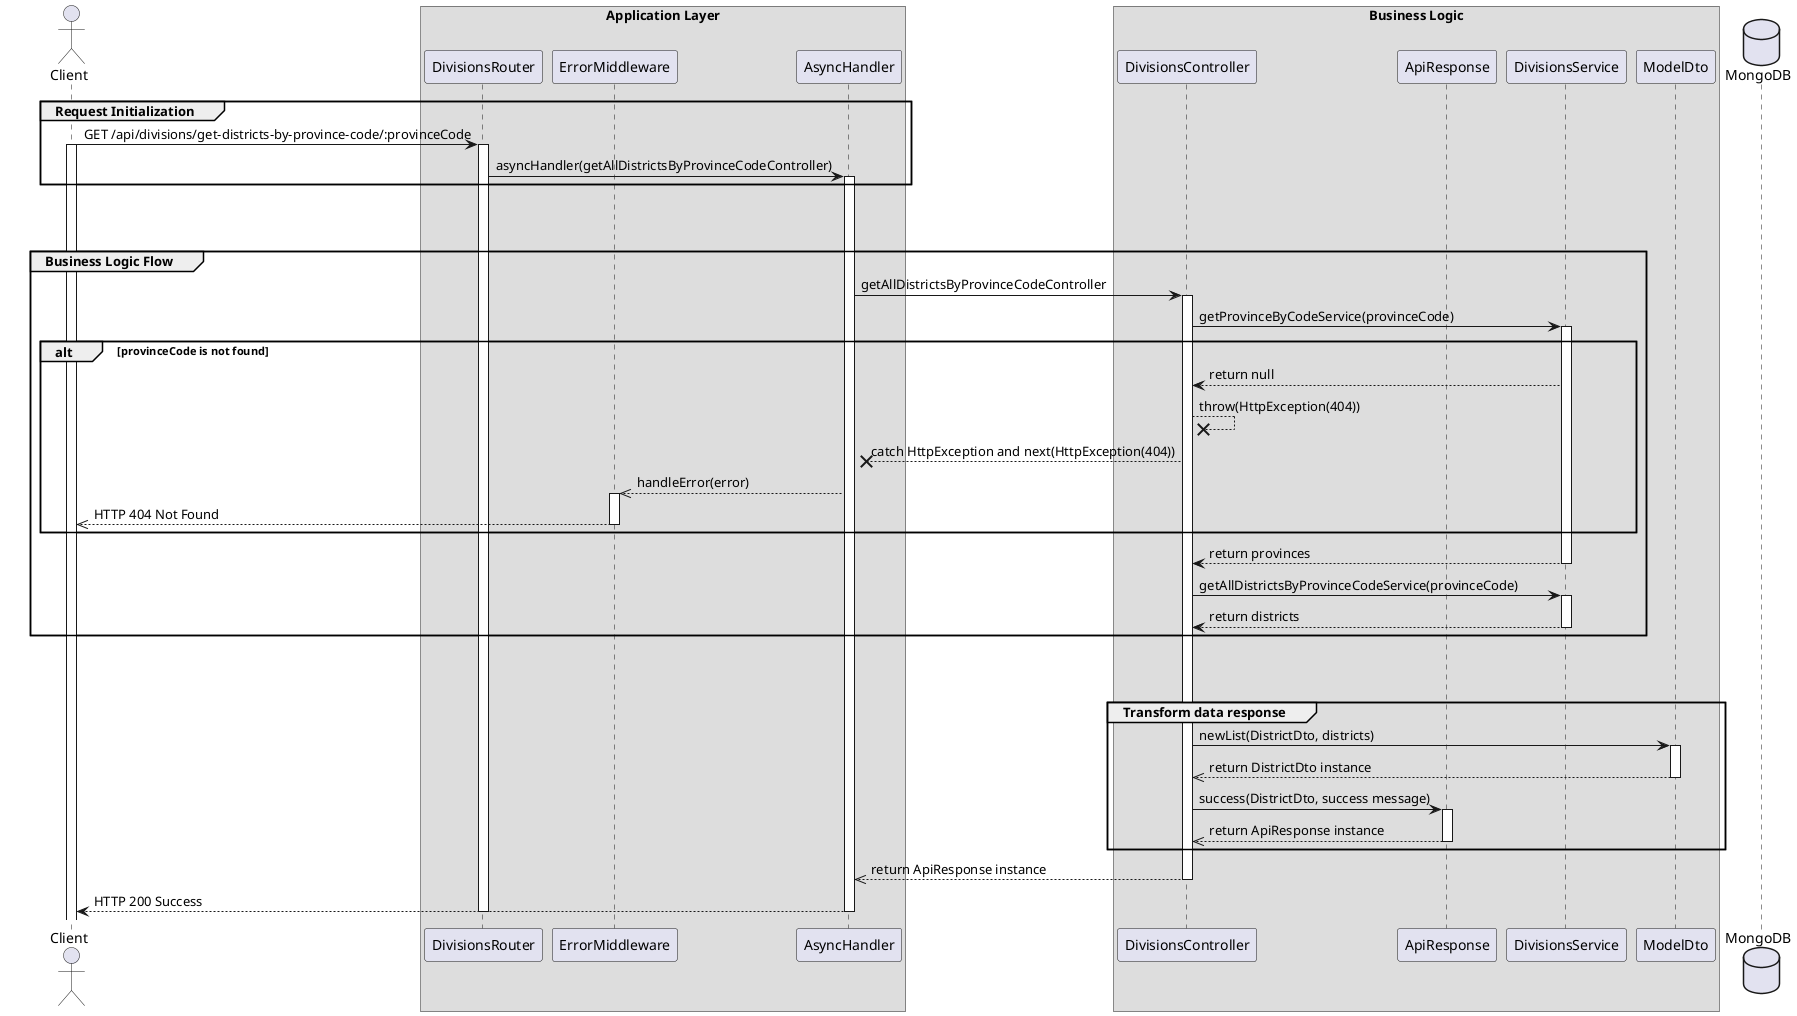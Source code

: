 @startuml View list Disctricts

actor Client

box "Application Layer"
participant DivisionsRouter 
participant ErrorMiddleware 
participant AsyncHandler 
end box


box "Business Logic"
participant DivisionsController
participant ApiResponse
participant DivisionsService 
participant ModelDto
end box

database MongoDB

' Step 1
group Request Initialization
    Client -> DivisionsRouter: GET /api/divisions/get-districts-by-province-code/:provinceCode
    activate Client
    activate DivisionsRouter
    DivisionsRouter -> AsyncHandler: asyncHandler(getAllDistrictsByProvinceCodeController)
    activate AsyncHandler
end

break
break

' step 2
group Business Logic Flow
    AsyncHandler -> DivisionsController: getAllDistrictsByProvinceCodeController
    activate DivisionsController
    DivisionsController -> DivisionsService: getProvinceByCodeService(provinceCode)
    activate DivisionsService
    alt provinceCode is not found
        DivisionsService --> DivisionsController: return null
        DivisionsController --x DivisionsController: throw(HttpException(404))
        DivisionsController --x AsyncHandler: catch HttpException and next(HttpException(404))
        AsyncHandler -->> ErrorMiddleware: handleError(error) 
        activate ErrorMiddleware
        ErrorMiddleware -->> Client: HTTP 404 Not Found
        deactivate ErrorMiddleware
    end
    DivisionsService --> DivisionsController: return provinces
    deactivate DivisionsService
    DivisionsController -> DivisionsService: getAllDistrictsByProvinceCodeService(provinceCode)
    activate DivisionsService
    DivisionsService --> DivisionsController: return districts
    deactivate DivisionsService 

end
break
break

group Transform data response
    DivisionsController -> ModelDto: newList(DistrictDto, districts)
    activate ModelDto
    ModelDto -->> DivisionsController: return DistrictDto instance
    deactivate ModelDto

    DivisionsController -> ApiResponse: success(DistrictDto, success message)
    activate ApiResponse
    ApiResponse -->> DivisionsController: return ApiResponse instance
    deactivate ApiResponse 
end
DivisionsController -->> AsyncHandler: return ApiResponse instance
deactivate DivisionsController
AsyncHandler --> Client: HTTP 200 Success
deactivate AsyncHandler
deactivate DivisionsRouter



@enduml